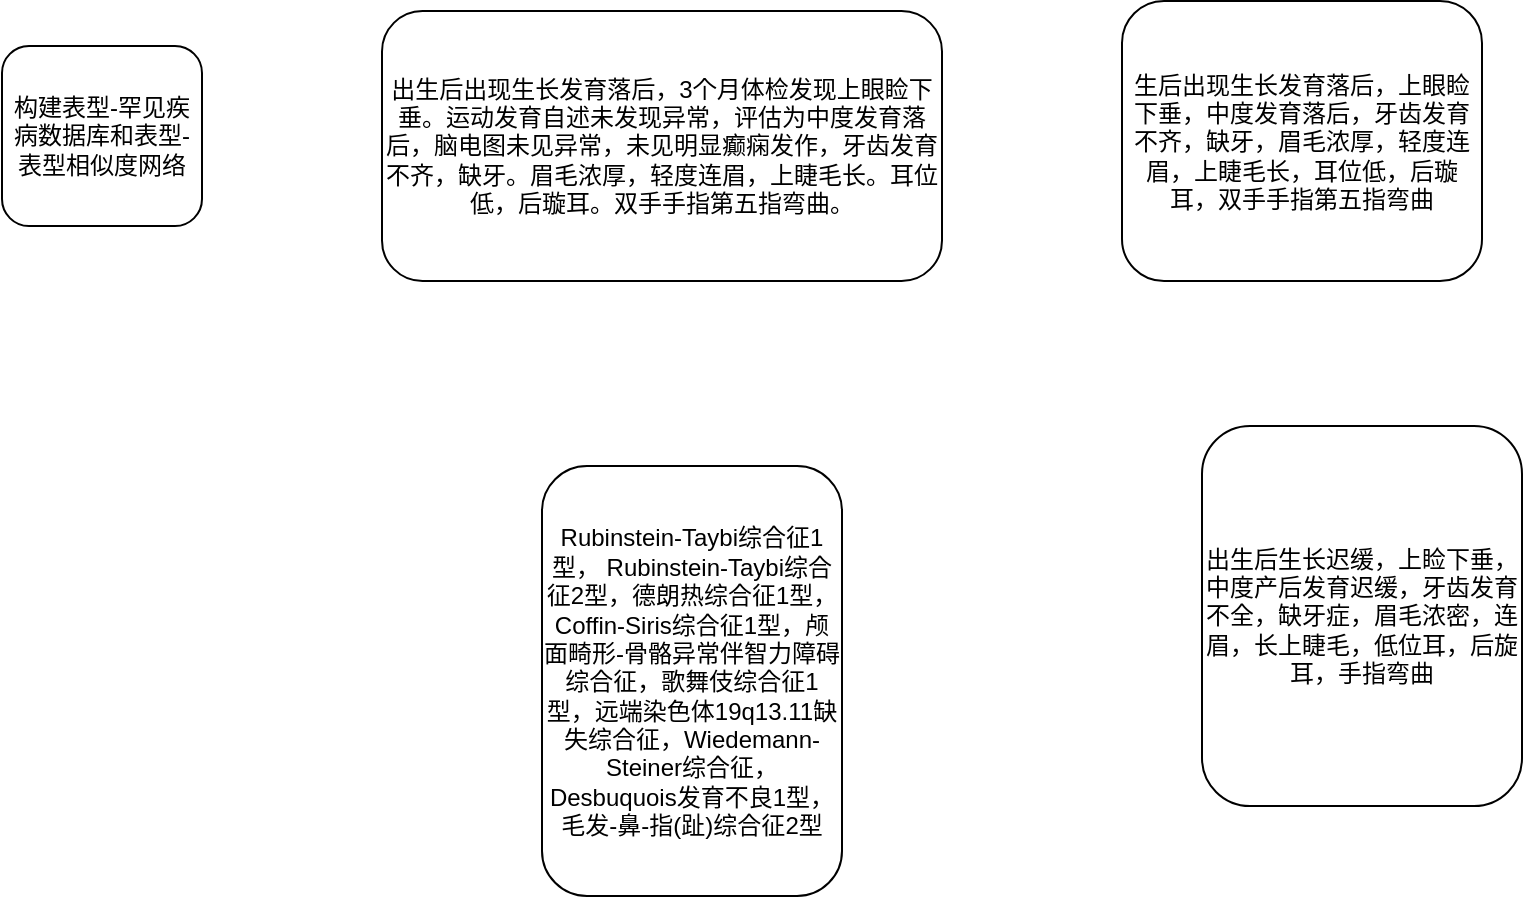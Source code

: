 <mxfile version="21.6.6" type="github">
  <diagram id="C5RBs43oDa-KdzZeNtuy" name="Page-1">
    <mxGraphModel dx="1823" dy="581" grid="1" gridSize="10" guides="1" tooltips="1" connect="1" arrows="1" fold="1" page="1" pageScale="1" pageWidth="827" pageHeight="1169" math="0" shadow="0">
      <root>
        <mxCell id="WIyWlLk6GJQsqaUBKTNV-0" />
        <mxCell id="WIyWlLk6GJQsqaUBKTNV-1" parent="WIyWlLk6GJQsqaUBKTNV-0" />
        <mxCell id="kzOmDfbby_HWpefXXcO1-0" value="构建表型-罕见疾病数据库和表型-表型相似度网络" style="rounded=1;whiteSpace=wrap;html=1;" vertex="1" parent="WIyWlLk6GJQsqaUBKTNV-1">
          <mxGeometry x="-20" y="50" width="100" height="90" as="geometry" />
        </mxCell>
        <mxCell id="kzOmDfbby_HWpefXXcO1-2" value="出生后出现生长发育落后，3个月体检发现上眼睑下垂。运动发育自述未发现异常，评估为中度发育落后，脑电图未见异常，未见明显癫痫发作，牙齿发育不齐，缺牙。眉毛浓厚，轻度连眉，上睫毛长。耳位低，后璇耳。双手手指第五指弯曲。" style="rounded=1;whiteSpace=wrap;html=1;" vertex="1" parent="WIyWlLk6GJQsqaUBKTNV-1">
          <mxGeometry x="170" y="32.5" width="280" height="135" as="geometry" />
        </mxCell>
        <mxCell id="kzOmDfbby_HWpefXXcO1-4" value="&lt;p class=&quot;MsoNormal&quot;&gt;生后出现生长发育落后，上眼睑下垂，中度发育落后，牙齿发育不齐，缺牙，眉毛浓厚，轻度连眉，上睫毛长，耳位低，后璇耳，双手手指第五指弯曲&lt;/p&gt;" style="rounded=1;whiteSpace=wrap;html=1;" vertex="1" parent="WIyWlLk6GJQsqaUBKTNV-1">
          <mxGeometry x="540" y="27.5" width="180" height="140" as="geometry" />
        </mxCell>
        <mxCell id="kzOmDfbby_HWpefXXcO1-5" value="&lt;p class=&quot;MsoNormal&quot;&gt;&lt;font style=&quot;font-size: 12px;&quot;&gt;出生后生长迟缓，上睑下垂，中度产后发育迟缓，牙齿发育不全，缺牙症，眉毛浓密，连眉，长上睫毛，低位耳，后旋耳，&lt;font style=&quot;&quot;&gt;手指弯曲&lt;/font&gt;&lt;/font&gt;&lt;/p&gt;" style="rounded=1;whiteSpace=wrap;html=1;" vertex="1" parent="WIyWlLk6GJQsqaUBKTNV-1">
          <mxGeometry x="580" y="240" width="160" height="190" as="geometry" />
        </mxCell>
        <mxCell id="kzOmDfbby_HWpefXXcO1-6" value="&lt;p class=&quot;MsoNormal&quot;&gt;&lt;font style=&quot;font-size: 12px;&quot;&gt;Rubinstein-Taybi综合征1型，&amp;nbsp;Rubinstein-Taybi综合征2型，德朗热综合征1型，Coffin-Siris综合征1型，颅面畸形-骨骼异常伴智力障碍综合征，歌舞伎综合征1型，远端染色体19q13.11缺失综合征，Wiedemann-Steiner综合征，Desbuquois发育不良1型，&lt;font style=&quot;&quot;&gt;毛发&lt;/font&gt;&lt;font style=&quot;&quot;&gt;-&lt;/font&gt;&lt;font style=&quot;&quot;&gt;鼻&lt;/font&gt;&lt;font style=&quot;&quot;&gt;-&lt;/font&gt;&lt;font style=&quot;&quot;&gt;指&lt;/font&gt;&lt;font style=&quot;&quot;&gt;(&lt;/font&gt;&lt;font style=&quot;&quot;&gt;趾&lt;/font&gt;&lt;font style=&quot;&quot;&gt;)&lt;/font&gt;&lt;font style=&quot;&quot;&gt;综合征&lt;/font&gt;&lt;font style=&quot;&quot;&gt;2&lt;/font&gt;&lt;font style=&quot;&quot;&gt;型&lt;/font&gt;&lt;/font&gt;&lt;/p&gt;" style="rounded=1;whiteSpace=wrap;html=1;" vertex="1" parent="WIyWlLk6GJQsqaUBKTNV-1">
          <mxGeometry x="250" y="260" width="150" height="215" as="geometry" />
        </mxCell>
      </root>
    </mxGraphModel>
  </diagram>
</mxfile>
